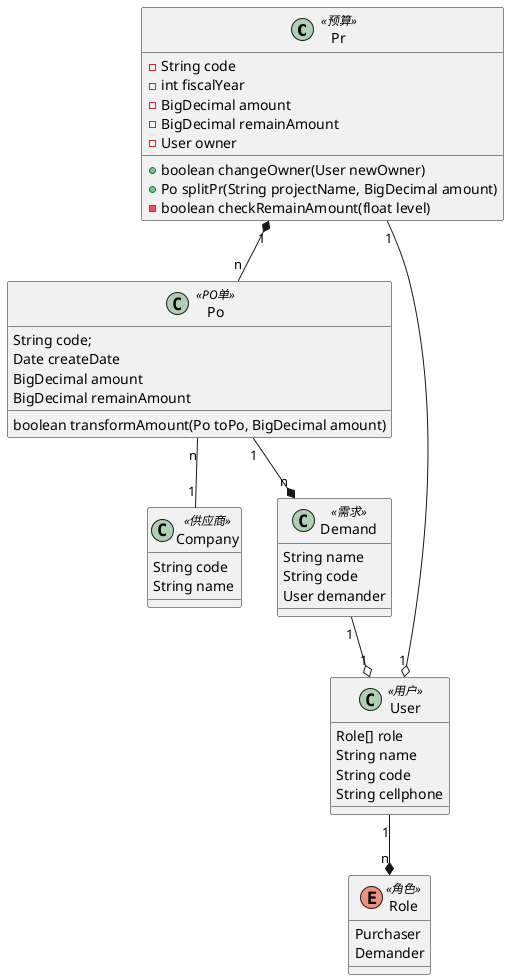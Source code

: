 @startuml

class Pr<<预算>> {
  - String code
  - int fiscalYear
  - BigDecimal amount
  - BigDecimal remainAmount
  - User owner

  + boolean changeOwner(User newOwner)
  + Po splitPr(String projectName, BigDecimal amount)
  - boolean checkRemainAmount(float level)
}

class Company<<供应商>> {
  String code
  String name
}

class Po<<PO单>> {
  String code;
  Date createDate
  BigDecimal amount
  BigDecimal remainAmount

  boolean transformAmount(Po toPo, BigDecimal amount)
}

class User<<用户>> {
  Role[] role
  String name
  String code
  String cellphone
}

class Demand<<需求>> {
  String name
  String code
  User demander
}

enum Role<<角色>> {
  Purchaser
  Demander
}

User "1" --* "n" Role
Po "n" -- "1" Company
Pr "1" *-- "n" Po
Pr "1" --o "1" User
Po "1" --* "n" Demand
Demand "1" --o "1" User

@enduml
